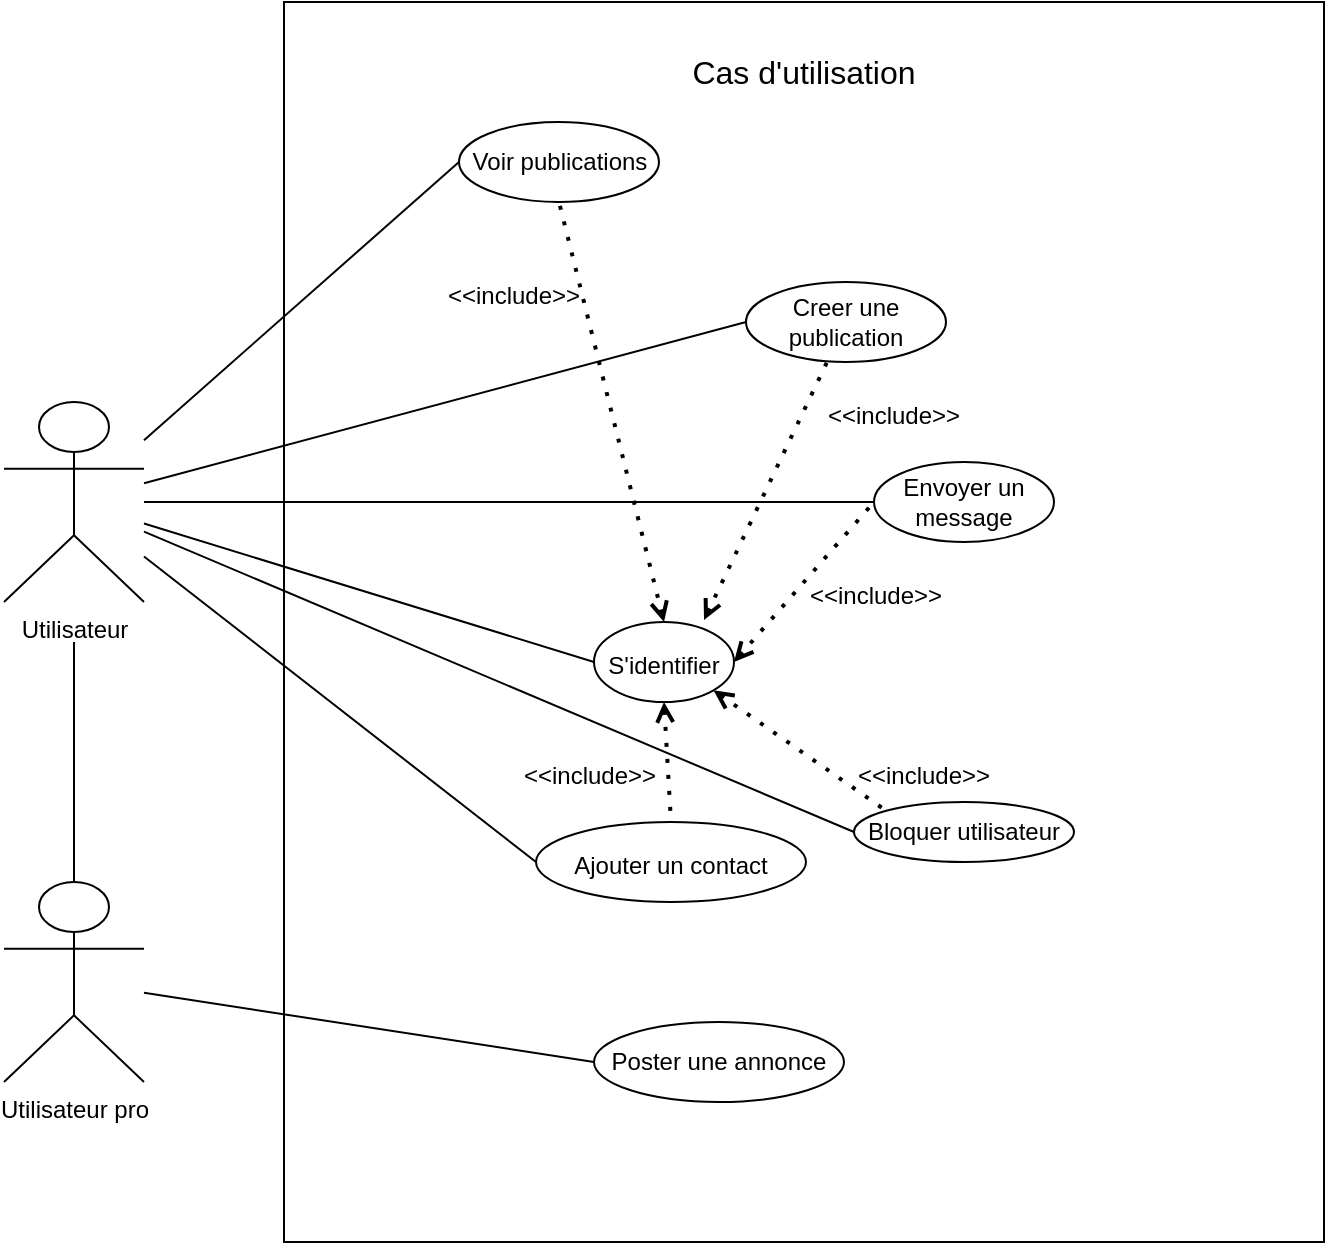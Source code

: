 <mxfile version="20.4.1"><diagram id="A5TzeBMhmrqEW918eklP" name="Page-1"><mxGraphModel dx="1422" dy="793" grid="1" gridSize="10" guides="1" tooltips="1" connect="1" arrows="1" fold="1" page="1" pageScale="1" pageWidth="827" pageHeight="1169" math="0" shadow="0"><root><mxCell id="0"/><mxCell id="1" parent="0"/><mxCell id="LCZ9nn671a6IQ_kcEluN-1" value="Utilisateur" style="shape=umlActor;verticalLabelPosition=bottom;verticalAlign=top;html=1;outlineConnect=0;" vertex="1" parent="1"><mxGeometry x="80" y="280" width="70" height="100" as="geometry"/></mxCell><mxCell id="LCZ9nn671a6IQ_kcEluN-2" value="" style="rounded=0;whiteSpace=wrap;html=1;" vertex="1" parent="1"><mxGeometry x="220" y="80" width="520" height="620" as="geometry"/></mxCell><mxCell id="LCZ9nn671a6IQ_kcEluN-3" value="&lt;font style=&quot;font-size: 16px;&quot;&gt;Cas d'utilisation&lt;/font&gt;" style="text;html=1;strokeColor=none;fillColor=none;align=center;verticalAlign=middle;whiteSpace=wrap;rounded=0;" vertex="1" parent="1"><mxGeometry x="375" y="100" width="210" height="30" as="geometry"/></mxCell><mxCell id="LCZ9nn671a6IQ_kcEluN-4" value="&lt;font style=&quot;font-size: 12px;&quot;&gt;S'identifier&lt;/font&gt;" style="ellipse;whiteSpace=wrap;html=1;fontSize=16;" vertex="1" parent="1"><mxGeometry x="375" y="390" width="70" height="40" as="geometry"/></mxCell><mxCell id="LCZ9nn671a6IQ_kcEluN-5" value="" style="endArrow=none;html=1;rounded=0;fontSize=16;entryX=0;entryY=0.5;entryDx=0;entryDy=0;" edge="1" parent="1" source="LCZ9nn671a6IQ_kcEluN-1" target="LCZ9nn671a6IQ_kcEluN-4"><mxGeometry width="50" height="50" relative="1" as="geometry"><mxPoint x="390" y="430" as="sourcePoint"/><mxPoint x="440" y="380" as="targetPoint"/></mxGeometry></mxCell><mxCell id="LCZ9nn671a6IQ_kcEluN-6" value="&lt;font style=&quot;font-size: 12px;&quot;&gt;Ajouter un contact&lt;/font&gt;" style="ellipse;whiteSpace=wrap;html=1;fontSize=16;" vertex="1" parent="1"><mxGeometry x="346" y="490" width="135" height="40" as="geometry"/></mxCell><mxCell id="LCZ9nn671a6IQ_kcEluN-7" value="" style="endArrow=none;dashed=1;html=1;dashPattern=1 3;strokeWidth=2;rounded=0;fontSize=16;endFill=0;startArrow=open;startFill=0;exitX=0.5;exitY=1;exitDx=0;exitDy=0;entryX=0.5;entryY=0;entryDx=0;entryDy=0;" edge="1" parent="1" source="LCZ9nn671a6IQ_kcEluN-4" target="LCZ9nn671a6IQ_kcEluN-6"><mxGeometry width="50" height="50" relative="1" as="geometry"><mxPoint x="390" y="330" as="sourcePoint"/><mxPoint x="440" y="380" as="targetPoint"/></mxGeometry></mxCell><mxCell id="LCZ9nn671a6IQ_kcEluN-8" value="&lt;font style=&quot;font-size: 12px;&quot;&gt;&amp;lt;&amp;lt;include&amp;gt;&amp;gt;&lt;/font&gt;" style="text;html=1;strokeColor=none;fillColor=none;align=center;verticalAlign=middle;whiteSpace=wrap;rounded=0;fontSize=16;" vertex="1" parent="1"><mxGeometry x="337.5" y="450" width="70" height="30" as="geometry"/></mxCell><mxCell id="LCZ9nn671a6IQ_kcEluN-10" value="Envoyer un message" style="ellipse;whiteSpace=wrap;html=1;fontSize=12;" vertex="1" parent="1"><mxGeometry x="515" y="310" width="90" height="40" as="geometry"/></mxCell><mxCell id="LCZ9nn671a6IQ_kcEluN-11" value="" style="endArrow=none;dashed=1;html=1;dashPattern=1 3;strokeWidth=2;rounded=0;fontSize=16;entryX=0;entryY=0.5;entryDx=0;entryDy=0;endFill=0;startArrow=open;startFill=0;exitX=1;exitY=0.5;exitDx=0;exitDy=0;" edge="1" parent="1" source="LCZ9nn671a6IQ_kcEluN-4" target="LCZ9nn671a6IQ_kcEluN-10"><mxGeometry width="50" height="50" relative="1" as="geometry"><mxPoint x="385" y="340" as="sourcePoint"/><mxPoint x="385" y="260" as="targetPoint"/></mxGeometry></mxCell><mxCell id="LCZ9nn671a6IQ_kcEluN-12" value="&lt;font style=&quot;font-size: 12px;&quot;&gt;&amp;lt;&amp;lt;include&amp;gt;&amp;gt;&lt;/font&gt;" style="text;html=1;strokeColor=none;fillColor=none;align=center;verticalAlign=middle;whiteSpace=wrap;rounded=0;fontSize=16;" vertex="1" parent="1"><mxGeometry x="481" y="360" width="70" height="30" as="geometry"/></mxCell><mxCell id="LCZ9nn671a6IQ_kcEluN-13" value="" style="endArrow=none;html=1;rounded=0;fontSize=12;exitX=0;exitY=0.5;exitDx=0;exitDy=0;" edge="1" parent="1" source="LCZ9nn671a6IQ_kcEluN-6" target="LCZ9nn671a6IQ_kcEluN-1"><mxGeometry width="50" height="50" relative="1" as="geometry"><mxPoint x="390" y="430" as="sourcePoint"/><mxPoint x="440" y="380" as="targetPoint"/></mxGeometry></mxCell><mxCell id="LCZ9nn671a6IQ_kcEluN-14" value="" style="endArrow=none;html=1;rounded=0;fontSize=12;entryX=0;entryY=0.5;entryDx=0;entryDy=0;" edge="1" parent="1" source="LCZ9nn671a6IQ_kcEluN-1" target="LCZ9nn671a6IQ_kcEluN-10"><mxGeometry width="50" height="50" relative="1" as="geometry"><mxPoint x="140" y="240" as="sourcePoint"/><mxPoint x="440" y="380" as="targetPoint"/></mxGeometry></mxCell><mxCell id="LCZ9nn671a6IQ_kcEluN-15" value="Voir publications" style="ellipse;whiteSpace=wrap;html=1;fontSize=12;" vertex="1" parent="1"><mxGeometry x="307.5" y="140" width="100" height="40" as="geometry"/></mxCell><mxCell id="LCZ9nn671a6IQ_kcEluN-16" value="" style="endArrow=none;html=1;rounded=0;fontSize=12;entryX=0;entryY=0.5;entryDx=0;entryDy=0;" edge="1" parent="1" source="LCZ9nn671a6IQ_kcEluN-1" target="LCZ9nn671a6IQ_kcEluN-15"><mxGeometry width="50" height="50" relative="1" as="geometry"><mxPoint x="390" y="430" as="sourcePoint"/><mxPoint x="440" y="380" as="targetPoint"/></mxGeometry></mxCell><mxCell id="LCZ9nn671a6IQ_kcEluN-18" value="" style="endArrow=none;dashed=1;html=1;dashPattern=1 3;strokeWidth=2;rounded=0;fontSize=16;entryX=0.5;entryY=1;entryDx=0;entryDy=0;endFill=0;startArrow=open;startFill=0;exitX=0.5;exitY=0;exitDx=0;exitDy=0;" edge="1" parent="1" source="LCZ9nn671a6IQ_kcEluN-4" target="LCZ9nn671a6IQ_kcEluN-15"><mxGeometry width="50" height="50" relative="1" as="geometry"><mxPoint x="370" y="300" as="sourcePoint"/><mxPoint x="440" y="220" as="targetPoint"/></mxGeometry></mxCell><mxCell id="LCZ9nn671a6IQ_kcEluN-19" value="&lt;font style=&quot;font-size: 12px;&quot;&gt;&amp;lt;&amp;lt;include&amp;gt;&amp;gt;&lt;/font&gt;" style="text;html=1;strokeColor=none;fillColor=none;align=center;verticalAlign=middle;whiteSpace=wrap;rounded=0;fontSize=16;" vertex="1" parent="1"><mxGeometry x="300" y="210" width="70" height="30" as="geometry"/></mxCell><mxCell id="LCZ9nn671a6IQ_kcEluN-23" value="Utilisateur pro" style="shape=umlActor;verticalLabelPosition=bottom;verticalAlign=top;html=1;outlineConnect=0;" vertex="1" parent="1"><mxGeometry x="80" y="520" width="70" height="100" as="geometry"/></mxCell><mxCell id="LCZ9nn671a6IQ_kcEluN-25" value="Poster une annonce" style="ellipse;whiteSpace=wrap;html=1;fontSize=12;" vertex="1" parent="1"><mxGeometry x="375" y="590" width="125" height="40" as="geometry"/></mxCell><mxCell id="LCZ9nn671a6IQ_kcEluN-26" value="" style="endArrow=none;html=1;rounded=0;fontSize=12;entryX=0;entryY=0.5;entryDx=0;entryDy=0;" edge="1" parent="1" source="LCZ9nn671a6IQ_kcEluN-23" target="LCZ9nn671a6IQ_kcEluN-25"><mxGeometry width="50" height="50" relative="1" as="geometry"><mxPoint x="390" y="460" as="sourcePoint"/><mxPoint x="440" y="410" as="targetPoint"/></mxGeometry></mxCell><mxCell id="LCZ9nn671a6IQ_kcEluN-27" value="" style="endArrow=none;html=1;rounded=0;fontSize=12;exitX=0.5;exitY=0;exitDx=0;exitDy=0;exitPerimeter=0;" edge="1" parent="1" source="LCZ9nn671a6IQ_kcEluN-23"><mxGeometry width="50" height="50" relative="1" as="geometry"><mxPoint x="390" y="460" as="sourcePoint"/><mxPoint x="115" y="400" as="targetPoint"/></mxGeometry></mxCell><mxCell id="LCZ9nn671a6IQ_kcEluN-29" value="Creer une publication" style="ellipse;whiteSpace=wrap;html=1;fontSize=12;" vertex="1" parent="1"><mxGeometry x="451" y="220" width="100" height="40" as="geometry"/></mxCell><mxCell id="LCZ9nn671a6IQ_kcEluN-30" value="" style="endArrow=none;html=1;rounded=0;fontSize=12;entryX=0;entryY=0.5;entryDx=0;entryDy=0;" edge="1" parent="1" source="LCZ9nn671a6IQ_kcEluN-1" target="LCZ9nn671a6IQ_kcEluN-29"><mxGeometry width="50" height="50" relative="1" as="geometry"><mxPoint x="390" y="460" as="sourcePoint"/><mxPoint x="440" y="410" as="targetPoint"/></mxGeometry></mxCell><mxCell id="LCZ9nn671a6IQ_kcEluN-31" value="&lt;font style=&quot;font-size: 12px;&quot;&gt;&amp;lt;&amp;lt;include&amp;gt;&amp;gt;&lt;/font&gt;" style="text;html=1;strokeColor=none;fillColor=none;align=center;verticalAlign=middle;whiteSpace=wrap;rounded=0;fontSize=16;" vertex="1" parent="1"><mxGeometry x="490" y="270" width="70" height="30" as="geometry"/></mxCell><mxCell id="LCZ9nn671a6IQ_kcEluN-32" value="" style="endArrow=none;dashed=1;html=1;dashPattern=1 3;strokeWidth=2;rounded=0;fontSize=16;endFill=0;startArrow=open;startFill=0;exitX=0.786;exitY=-0.025;exitDx=0;exitDy=0;exitPerimeter=0;" edge="1" parent="1" source="LCZ9nn671a6IQ_kcEluN-4" target="LCZ9nn671a6IQ_kcEluN-29"><mxGeometry width="50" height="50" relative="1" as="geometry"><mxPoint x="420" y="400" as="sourcePoint"/><mxPoint x="367.5" y="190" as="targetPoint"/></mxGeometry></mxCell><mxCell id="LCZ9nn671a6IQ_kcEluN-33" value="Bloquer utilisateur" style="ellipse;whiteSpace=wrap;html=1;fontSize=12;" vertex="1" parent="1"><mxGeometry x="505" y="480" width="110" height="30" as="geometry"/></mxCell><mxCell id="LCZ9nn671a6IQ_kcEluN-34" value="" style="endArrow=none;html=1;rounded=0;fontSize=12;entryX=0;entryY=0.5;entryDx=0;entryDy=0;" edge="1" parent="1" source="LCZ9nn671a6IQ_kcEluN-1" target="LCZ9nn671a6IQ_kcEluN-33"><mxGeometry width="50" height="50" relative="1" as="geometry"><mxPoint x="390" y="460" as="sourcePoint"/><mxPoint x="440" y="410" as="targetPoint"/></mxGeometry></mxCell><mxCell id="LCZ9nn671a6IQ_kcEluN-35" value="" style="endArrow=none;dashed=1;html=1;dashPattern=1 3;strokeWidth=2;rounded=0;fontSize=16;entryX=0;entryY=0;entryDx=0;entryDy=0;endFill=0;startArrow=open;startFill=0;exitX=1;exitY=1;exitDx=0;exitDy=0;" edge="1" parent="1" source="LCZ9nn671a6IQ_kcEluN-4" target="LCZ9nn671a6IQ_kcEluN-33"><mxGeometry width="50" height="50" relative="1" as="geometry"><mxPoint x="455" y="420" as="sourcePoint"/><mxPoint x="525" y="340" as="targetPoint"/></mxGeometry></mxCell><mxCell id="LCZ9nn671a6IQ_kcEluN-36" value="&lt;font style=&quot;font-size: 12px;&quot;&gt;&amp;lt;&amp;lt;include&amp;gt;&amp;gt;&lt;/font&gt;" style="text;html=1;strokeColor=none;fillColor=none;align=center;verticalAlign=middle;whiteSpace=wrap;rounded=0;fontSize=16;" vertex="1" parent="1"><mxGeometry x="505" y="450" width="70" height="30" as="geometry"/></mxCell></root></mxGraphModel></diagram></mxfile>